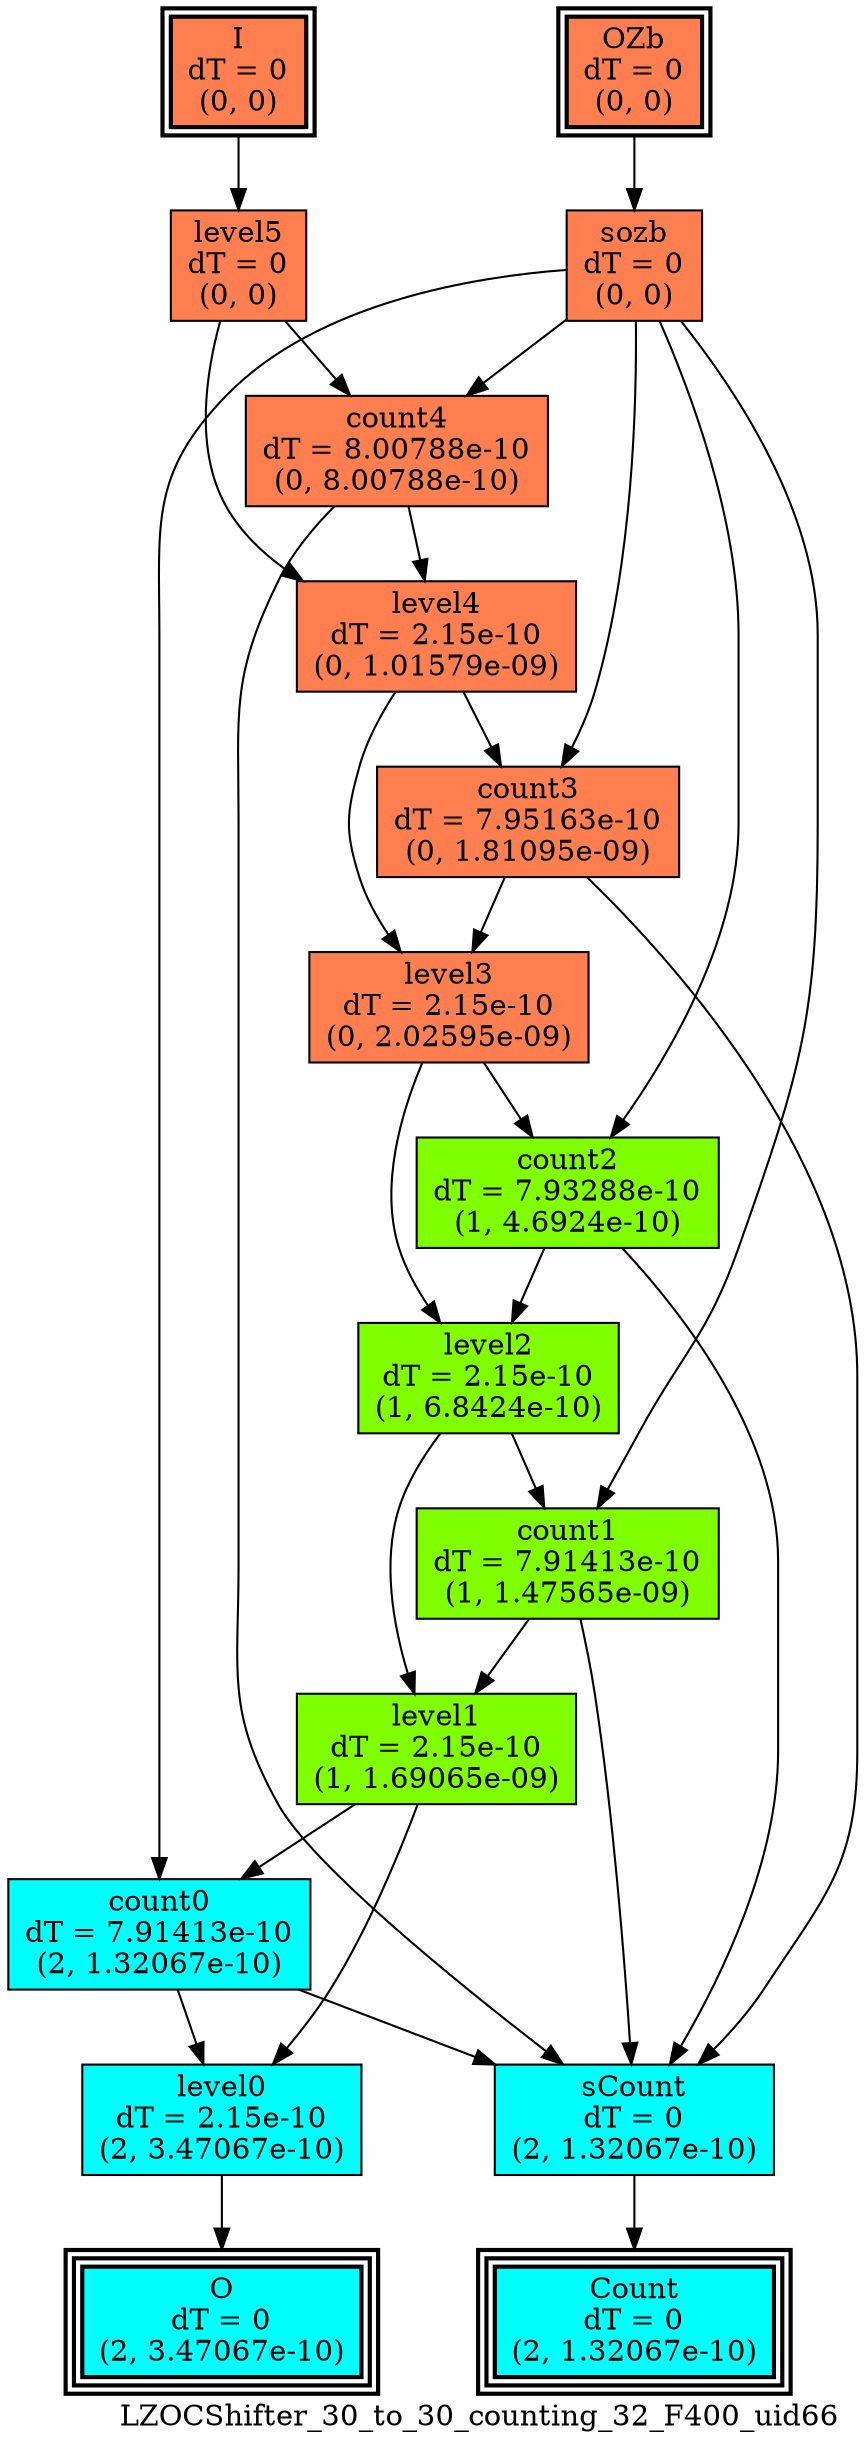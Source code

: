 digraph LZOCShifter_30_to_30_counting_32_F400_uid66
{
	//graph drawing options
	label=LZOCShifter_30_to_30_counting_32_F400_uid66;
	labelloc=bottom;
	labeljust=right;
	ratio=auto;
	nodesep=0.25;
	ranksep=0.5;

	//input/output signals of operator LZOCShifter_30_to_30_counting_32_F400_uid66
	I__LZOCShifter_30_to_30_counting_32_F400_uid66 [ label="I\ndT = 0\n(0, 0)", shape=box, color=black, style="bold, filled", fillcolor=coral, peripheries=2 ];
	OZb__LZOCShifter_30_to_30_counting_32_F400_uid66 [ label="OZb\ndT = 0\n(0, 0)", shape=box, color=black, style="bold, filled", fillcolor=coral, peripheries=2 ];
	Count__LZOCShifter_30_to_30_counting_32_F400_uid66 [ label="Count\ndT = 0\n(2, 1.32067e-10)", shape=box, color=black, style="bold, filled", fillcolor=cyan, peripheries=3 ];
	O__LZOCShifter_30_to_30_counting_32_F400_uid66 [ label="O\ndT = 0\n(2, 3.47067e-10)", shape=box, color=black, style="bold, filled", fillcolor=cyan, peripheries=3 ];
	{rank=same I__LZOCShifter_30_to_30_counting_32_F400_uid66, OZb__LZOCShifter_30_to_30_counting_32_F400_uid66};
	{rank=same Count__LZOCShifter_30_to_30_counting_32_F400_uid66, O__LZOCShifter_30_to_30_counting_32_F400_uid66};
	//internal signals of operator LZOCShifter_30_to_30_counting_32_F400_uid66
	level5__LZOCShifter_30_to_30_counting_32_F400_uid66 [ label="level5\ndT = 0\n(0, 0)", shape=box, color=black, style=filled, fillcolor=coral, peripheries=1 ];
	sozb__LZOCShifter_30_to_30_counting_32_F400_uid66 [ label="sozb\ndT = 0\n(0, 0)", shape=box, color=black, style=filled, fillcolor=coral, peripheries=1 ];
	count4__LZOCShifter_30_to_30_counting_32_F400_uid66 [ label="count4\ndT = 8.00788e-10\n(0, 8.00788e-10)", shape=box, color=black, style=filled, fillcolor=coral, peripheries=1 ];
	level4__LZOCShifter_30_to_30_counting_32_F400_uid66 [ label="level4\ndT = 2.15e-10\n(0, 1.01579e-09)", shape=box, color=black, style=filled, fillcolor=coral, peripheries=1 ];
	count3__LZOCShifter_30_to_30_counting_32_F400_uid66 [ label="count3\ndT = 7.95163e-10\n(0, 1.81095e-09)", shape=box, color=black, style=filled, fillcolor=coral, peripheries=1 ];
	level3__LZOCShifter_30_to_30_counting_32_F400_uid66 [ label="level3\ndT = 2.15e-10\n(0, 2.02595e-09)", shape=box, color=black, style=filled, fillcolor=coral, peripheries=1 ];
	count2__LZOCShifter_30_to_30_counting_32_F400_uid66 [ label="count2\ndT = 7.93288e-10\n(1, 4.6924e-10)", shape=box, color=black, style=filled, fillcolor=chartreuse, peripheries=1 ];
	level2__LZOCShifter_30_to_30_counting_32_F400_uid66 [ label="level2\ndT = 2.15e-10\n(1, 6.8424e-10)", shape=box, color=black, style=filled, fillcolor=chartreuse, peripheries=1 ];
	count1__LZOCShifter_30_to_30_counting_32_F400_uid66 [ label="count1\ndT = 7.91413e-10\n(1, 1.47565e-09)", shape=box, color=black, style=filled, fillcolor=chartreuse, peripheries=1 ];
	level1__LZOCShifter_30_to_30_counting_32_F400_uid66 [ label="level1\ndT = 2.15e-10\n(1, 1.69065e-09)", shape=box, color=black, style=filled, fillcolor=chartreuse, peripheries=1 ];
	count0__LZOCShifter_30_to_30_counting_32_F400_uid66 [ label="count0\ndT = 7.91413e-10\n(2, 1.32067e-10)", shape=box, color=black, style=filled, fillcolor=cyan, peripheries=1 ];
	level0__LZOCShifter_30_to_30_counting_32_F400_uid66 [ label="level0\ndT = 2.15e-10\n(2, 3.47067e-10)", shape=box, color=black, style=filled, fillcolor=cyan, peripheries=1 ];
	sCount__LZOCShifter_30_to_30_counting_32_F400_uid66 [ label="sCount\ndT = 0\n(2, 1.32067e-10)", shape=box, color=black, style=filled, fillcolor=cyan, peripheries=1 ];

	//subcomponents of operator LZOCShifter_30_to_30_counting_32_F400_uid66

	//input and internal signal connections of operator LZOCShifter_30_to_30_counting_32_F400_uid66
	I__LZOCShifter_30_to_30_counting_32_F400_uid66 -> level5__LZOCShifter_30_to_30_counting_32_F400_uid66 [ arrowhead=normal, arrowsize=1.0, arrowtail=normal, color=black, dir=forward  ];
	OZb__LZOCShifter_30_to_30_counting_32_F400_uid66 -> sozb__LZOCShifter_30_to_30_counting_32_F400_uid66 [ arrowhead=normal, arrowsize=1.0, arrowtail=normal, color=black, dir=forward  ];
	level5__LZOCShifter_30_to_30_counting_32_F400_uid66 -> count4__LZOCShifter_30_to_30_counting_32_F400_uid66 [ arrowhead=normal, arrowsize=1.0, arrowtail=normal, color=black, dir=forward  ];
	level5__LZOCShifter_30_to_30_counting_32_F400_uid66 -> level4__LZOCShifter_30_to_30_counting_32_F400_uid66 [ arrowhead=normal, arrowsize=1.0, arrowtail=normal, color=black, dir=forward  ];
	sozb__LZOCShifter_30_to_30_counting_32_F400_uid66 -> count4__LZOCShifter_30_to_30_counting_32_F400_uid66 [ arrowhead=normal, arrowsize=1.0, arrowtail=normal, color=black, dir=forward  ];
	sozb__LZOCShifter_30_to_30_counting_32_F400_uid66 -> count3__LZOCShifter_30_to_30_counting_32_F400_uid66 [ arrowhead=normal, arrowsize=1.0, arrowtail=normal, color=black, dir=forward  ];
	sozb__LZOCShifter_30_to_30_counting_32_F400_uid66 -> count2__LZOCShifter_30_to_30_counting_32_F400_uid66 [ arrowhead=normal, arrowsize=1.0, arrowtail=normal, color=black, dir=forward  ];
	sozb__LZOCShifter_30_to_30_counting_32_F400_uid66 -> count1__LZOCShifter_30_to_30_counting_32_F400_uid66 [ arrowhead=normal, arrowsize=1.0, arrowtail=normal, color=black, dir=forward  ];
	sozb__LZOCShifter_30_to_30_counting_32_F400_uid66 -> count0__LZOCShifter_30_to_30_counting_32_F400_uid66 [ arrowhead=normal, arrowsize=1.0, arrowtail=normal, color=black, dir=forward  ];
	count4__LZOCShifter_30_to_30_counting_32_F400_uid66 -> level4__LZOCShifter_30_to_30_counting_32_F400_uid66 [ arrowhead=normal, arrowsize=1.0, arrowtail=normal, color=black, dir=forward  ];
	count4__LZOCShifter_30_to_30_counting_32_F400_uid66 -> sCount__LZOCShifter_30_to_30_counting_32_F400_uid66 [ arrowhead=normal, arrowsize=1.0, arrowtail=normal, color=black, dir=forward  ];
	level4__LZOCShifter_30_to_30_counting_32_F400_uid66 -> count3__LZOCShifter_30_to_30_counting_32_F400_uid66 [ arrowhead=normal, arrowsize=1.0, arrowtail=normal, color=black, dir=forward  ];
	level4__LZOCShifter_30_to_30_counting_32_F400_uid66 -> level3__LZOCShifter_30_to_30_counting_32_F400_uid66 [ arrowhead=normal, arrowsize=1.0, arrowtail=normal, color=black, dir=forward  ];
	count3__LZOCShifter_30_to_30_counting_32_F400_uid66 -> level3__LZOCShifter_30_to_30_counting_32_F400_uid66 [ arrowhead=normal, arrowsize=1.0, arrowtail=normal, color=black, dir=forward  ];
	count3__LZOCShifter_30_to_30_counting_32_F400_uid66 -> sCount__LZOCShifter_30_to_30_counting_32_F400_uid66 [ arrowhead=normal, arrowsize=1.0, arrowtail=normal, color=black, dir=forward  ];
	level3__LZOCShifter_30_to_30_counting_32_F400_uid66 -> count2__LZOCShifter_30_to_30_counting_32_F400_uid66 [ arrowhead=normal, arrowsize=1.0, arrowtail=normal, color=black, dir=forward  ];
	level3__LZOCShifter_30_to_30_counting_32_F400_uid66 -> level2__LZOCShifter_30_to_30_counting_32_F400_uid66 [ arrowhead=normal, arrowsize=1.0, arrowtail=normal, color=black, dir=forward  ];
	count2__LZOCShifter_30_to_30_counting_32_F400_uid66 -> level2__LZOCShifter_30_to_30_counting_32_F400_uid66 [ arrowhead=normal, arrowsize=1.0, arrowtail=normal, color=black, dir=forward  ];
	count2__LZOCShifter_30_to_30_counting_32_F400_uid66 -> sCount__LZOCShifter_30_to_30_counting_32_F400_uid66 [ arrowhead=normal, arrowsize=1.0, arrowtail=normal, color=black, dir=forward  ];
	level2__LZOCShifter_30_to_30_counting_32_F400_uid66 -> count1__LZOCShifter_30_to_30_counting_32_F400_uid66 [ arrowhead=normal, arrowsize=1.0, arrowtail=normal, color=black, dir=forward  ];
	level2__LZOCShifter_30_to_30_counting_32_F400_uid66 -> level1__LZOCShifter_30_to_30_counting_32_F400_uid66 [ arrowhead=normal, arrowsize=1.0, arrowtail=normal, color=black, dir=forward  ];
	count1__LZOCShifter_30_to_30_counting_32_F400_uid66 -> level1__LZOCShifter_30_to_30_counting_32_F400_uid66 [ arrowhead=normal, arrowsize=1.0, arrowtail=normal, color=black, dir=forward  ];
	count1__LZOCShifter_30_to_30_counting_32_F400_uid66 -> sCount__LZOCShifter_30_to_30_counting_32_F400_uid66 [ arrowhead=normal, arrowsize=1.0, arrowtail=normal, color=black, dir=forward  ];
	level1__LZOCShifter_30_to_30_counting_32_F400_uid66 -> count0__LZOCShifter_30_to_30_counting_32_F400_uid66 [ arrowhead=normal, arrowsize=1.0, arrowtail=normal, color=black, dir=forward  ];
	level1__LZOCShifter_30_to_30_counting_32_F400_uid66 -> level0__LZOCShifter_30_to_30_counting_32_F400_uid66 [ arrowhead=normal, arrowsize=1.0, arrowtail=normal, color=black, dir=forward  ];
	count0__LZOCShifter_30_to_30_counting_32_F400_uid66 -> level0__LZOCShifter_30_to_30_counting_32_F400_uid66 [ arrowhead=normal, arrowsize=1.0, arrowtail=normal, color=black, dir=forward  ];
	count0__LZOCShifter_30_to_30_counting_32_F400_uid66 -> sCount__LZOCShifter_30_to_30_counting_32_F400_uid66 [ arrowhead=normal, arrowsize=1.0, arrowtail=normal, color=black, dir=forward  ];
	level0__LZOCShifter_30_to_30_counting_32_F400_uid66 -> O__LZOCShifter_30_to_30_counting_32_F400_uid66 [ arrowhead=normal, arrowsize=1.0, arrowtail=normal, color=black, dir=forward  ];
	sCount__LZOCShifter_30_to_30_counting_32_F400_uid66 -> Count__LZOCShifter_30_to_30_counting_32_F400_uid66 [ arrowhead=normal, arrowsize=1.0, arrowtail=normal, color=black, dir=forward  ];
}

